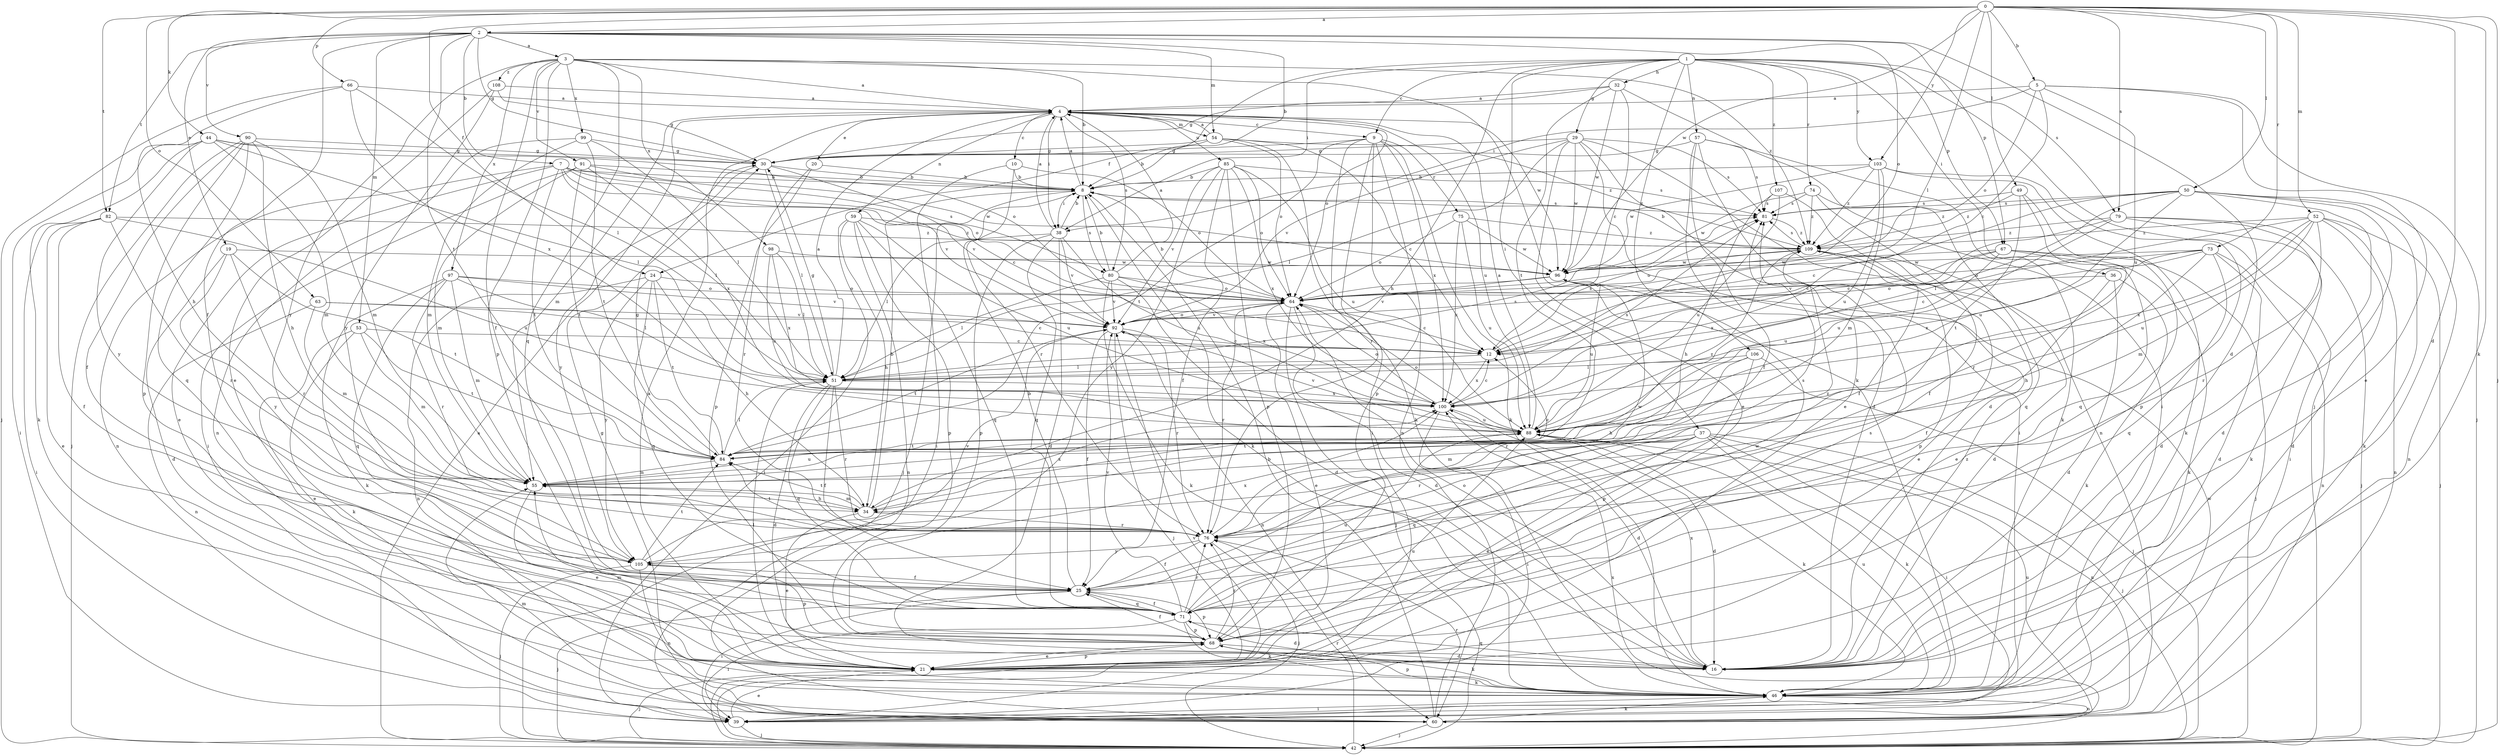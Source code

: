 strict digraph  {
0;
1;
2;
3;
4;
5;
7;
8;
9;
10;
12;
16;
19;
20;
21;
24;
25;
29;
30;
32;
34;
36;
37;
38;
39;
42;
44;
46;
49;
50;
51;
52;
53;
54;
55;
57;
59;
60;
63;
64;
66;
67;
68;
71;
73;
74;
75;
76;
79;
80;
81;
82;
84;
85;
88;
90;
91;
92;
96;
97;
98;
99;
100;
103;
105;
106;
107;
108;
109;
0 -> 2  [label=a];
0 -> 5  [label=b];
0 -> 16  [label=d];
0 -> 24  [label=f];
0 -> 42  [label=j];
0 -> 44  [label=k];
0 -> 46  [label=k];
0 -> 49  [label=l];
0 -> 50  [label=l];
0 -> 51  [label=l];
0 -> 52  [label=m];
0 -> 63  [label=o];
0 -> 66  [label=p];
0 -> 73  [label=r];
0 -> 79  [label=s];
0 -> 82  [label=t];
0 -> 96  [label=w];
0 -> 103  [label=y];
1 -> 9  [label=c];
1 -> 24  [label=f];
1 -> 29  [label=g];
1 -> 32  [label=h];
1 -> 34  [label=h];
1 -> 36  [label=i];
1 -> 37  [label=i];
1 -> 38  [label=i];
1 -> 42  [label=j];
1 -> 57  [label=n];
1 -> 67  [label=p];
1 -> 74  [label=r];
1 -> 79  [label=s];
1 -> 103  [label=y];
1 -> 106  [label=z];
1 -> 107  [label=z];
2 -> 3  [label=a];
2 -> 7  [label=b];
2 -> 8  [label=b];
2 -> 16  [label=d];
2 -> 19  [label=e];
2 -> 25  [label=f];
2 -> 30  [label=g];
2 -> 53  [label=m];
2 -> 54  [label=m];
2 -> 64  [label=o];
2 -> 67  [label=p];
2 -> 82  [label=t];
2 -> 84  [label=t];
2 -> 90  [label=v];
3 -> 4  [label=a];
3 -> 8  [label=b];
3 -> 25  [label=f];
3 -> 46  [label=k];
3 -> 68  [label=p];
3 -> 71  [label=q];
3 -> 91  [label=v];
3 -> 97  [label=x];
3 -> 98  [label=x];
3 -> 99  [label=x];
3 -> 105  [label=y];
3 -> 108  [label=z];
3 -> 109  [label=z];
4 -> 9  [label=c];
4 -> 10  [label=c];
4 -> 20  [label=e];
4 -> 38  [label=i];
4 -> 54  [label=m];
4 -> 55  [label=m];
4 -> 59  [label=n];
4 -> 64  [label=o];
4 -> 80  [label=s];
4 -> 85  [label=u];
4 -> 88  [label=u];
4 -> 96  [label=w];
5 -> 4  [label=a];
5 -> 12  [label=c];
5 -> 21  [label=e];
5 -> 38  [label=i];
5 -> 42  [label=j];
5 -> 64  [label=o];
5 -> 88  [label=u];
7 -> 8  [label=b];
7 -> 12  [label=c];
7 -> 21  [label=e];
7 -> 51  [label=l];
7 -> 60  [label=n];
7 -> 64  [label=o];
7 -> 80  [label=s];
7 -> 84  [label=t];
7 -> 92  [label=v];
8 -> 4  [label=a];
8 -> 38  [label=i];
8 -> 42  [label=j];
8 -> 46  [label=k];
8 -> 80  [label=s];
8 -> 81  [label=s];
9 -> 30  [label=g];
9 -> 39  [label=i];
9 -> 46  [label=k];
9 -> 60  [label=n];
9 -> 68  [label=p];
9 -> 75  [label=r];
9 -> 76  [label=r];
9 -> 84  [label=t];
9 -> 100  [label=x];
10 -> 8  [label=b];
10 -> 39  [label=i];
10 -> 64  [label=o];
10 -> 76  [label=r];
12 -> 51  [label=l];
12 -> 81  [label=s];
12 -> 100  [label=x];
16 -> 64  [label=o];
16 -> 71  [label=q];
16 -> 100  [label=x];
16 -> 109  [label=z];
19 -> 16  [label=d];
19 -> 76  [label=r];
19 -> 84  [label=t];
19 -> 96  [label=w];
19 -> 105  [label=y];
20 -> 8  [label=b];
20 -> 68  [label=p];
20 -> 76  [label=r];
21 -> 4  [label=a];
21 -> 42  [label=j];
21 -> 46  [label=k];
21 -> 51  [label=l];
21 -> 55  [label=m];
21 -> 68  [label=p];
21 -> 88  [label=u];
24 -> 34  [label=h];
24 -> 60  [label=n];
24 -> 64  [label=o];
24 -> 71  [label=q];
24 -> 84  [label=t];
24 -> 105  [label=y];
25 -> 8  [label=b];
25 -> 39  [label=i];
25 -> 42  [label=j];
25 -> 68  [label=p];
25 -> 71  [label=q];
29 -> 16  [label=d];
29 -> 21  [label=e];
29 -> 30  [label=g];
29 -> 39  [label=i];
29 -> 51  [label=l];
29 -> 60  [label=n];
29 -> 81  [label=s];
29 -> 92  [label=v];
29 -> 96  [label=w];
30 -> 8  [label=b];
30 -> 51  [label=l];
30 -> 92  [label=v];
30 -> 105  [label=y];
32 -> 4  [label=a];
32 -> 12  [label=c];
32 -> 30  [label=g];
32 -> 39  [label=i];
32 -> 84  [label=t];
32 -> 96  [label=w];
34 -> 8  [label=b];
34 -> 21  [label=e];
34 -> 55  [label=m];
34 -> 76  [label=r];
34 -> 84  [label=t];
34 -> 100  [label=x];
36 -> 16  [label=d];
36 -> 25  [label=f];
36 -> 46  [label=k];
36 -> 64  [label=o];
37 -> 21  [label=e];
37 -> 39  [label=i];
37 -> 42  [label=j];
37 -> 46  [label=k];
37 -> 55  [label=m];
37 -> 60  [label=n];
37 -> 71  [label=q];
37 -> 76  [label=r];
37 -> 84  [label=t];
38 -> 4  [label=a];
38 -> 8  [label=b];
38 -> 16  [label=d];
38 -> 51  [label=l];
38 -> 68  [label=p];
38 -> 71  [label=q];
38 -> 88  [label=u];
38 -> 92  [label=v];
39 -> 21  [label=e];
39 -> 42  [label=j];
39 -> 96  [label=w];
42 -> 4  [label=a];
42 -> 76  [label=r];
42 -> 92  [label=v];
42 -> 100  [label=x];
44 -> 30  [label=g];
44 -> 39  [label=i];
44 -> 46  [label=k];
44 -> 51  [label=l];
44 -> 55  [label=m];
44 -> 64  [label=o];
44 -> 105  [label=y];
46 -> 30  [label=g];
46 -> 39  [label=i];
46 -> 60  [label=n];
46 -> 68  [label=p];
46 -> 88  [label=u];
49 -> 71  [label=q];
49 -> 76  [label=r];
49 -> 81  [label=s];
49 -> 84  [label=t];
49 -> 109  [label=z];
50 -> 12  [label=c];
50 -> 16  [label=d];
50 -> 39  [label=i];
50 -> 46  [label=k];
50 -> 51  [label=l];
50 -> 60  [label=n];
50 -> 81  [label=s];
50 -> 88  [label=u];
50 -> 109  [label=z];
51 -> 4  [label=a];
51 -> 16  [label=d];
51 -> 25  [label=f];
51 -> 30  [label=g];
51 -> 71  [label=q];
51 -> 76  [label=r];
51 -> 81  [label=s];
51 -> 100  [label=x];
52 -> 12  [label=c];
52 -> 16  [label=d];
52 -> 42  [label=j];
52 -> 55  [label=m];
52 -> 60  [label=n];
52 -> 76  [label=r];
52 -> 88  [label=u];
52 -> 100  [label=x];
52 -> 109  [label=z];
53 -> 12  [label=c];
53 -> 21  [label=e];
53 -> 46  [label=k];
53 -> 55  [label=m];
53 -> 84  [label=t];
54 -> 4  [label=a];
54 -> 8  [label=b];
54 -> 12  [label=c];
54 -> 30  [label=g];
54 -> 46  [label=k];
54 -> 64  [label=o];
54 -> 109  [label=z];
55 -> 12  [label=c];
55 -> 21  [label=e];
55 -> 34  [label=h];
55 -> 88  [label=u];
57 -> 16  [label=d];
57 -> 21  [label=e];
57 -> 25  [label=f];
57 -> 30  [label=g];
57 -> 46  [label=k];
57 -> 81  [label=s];
59 -> 34  [label=h];
59 -> 39  [label=i];
59 -> 60  [label=n];
59 -> 68  [label=p];
59 -> 71  [label=q];
59 -> 88  [label=u];
59 -> 109  [label=z];
60 -> 8  [label=b];
60 -> 42  [label=j];
60 -> 46  [label=k];
60 -> 55  [label=m];
60 -> 76  [label=r];
60 -> 88  [label=u];
63 -> 12  [label=c];
63 -> 55  [label=m];
63 -> 60  [label=n];
63 -> 92  [label=v];
64 -> 8  [label=b];
64 -> 12  [label=c];
64 -> 16  [label=d];
64 -> 21  [label=e];
64 -> 42  [label=j];
64 -> 76  [label=r];
64 -> 92  [label=v];
66 -> 4  [label=a];
66 -> 34  [label=h];
66 -> 42  [label=j];
66 -> 51  [label=l];
66 -> 100  [label=x];
67 -> 21  [label=e];
67 -> 42  [label=j];
67 -> 46  [label=k];
67 -> 88  [label=u];
67 -> 92  [label=v];
67 -> 96  [label=w];
67 -> 100  [label=x];
68 -> 16  [label=d];
68 -> 21  [label=e];
68 -> 25  [label=f];
68 -> 46  [label=k];
68 -> 76  [label=r];
68 -> 81  [label=s];
71 -> 16  [label=d];
71 -> 25  [label=f];
71 -> 39  [label=i];
71 -> 46  [label=k];
71 -> 68  [label=p];
71 -> 76  [label=r];
71 -> 88  [label=u];
71 -> 92  [label=v];
71 -> 96  [label=w];
73 -> 12  [label=c];
73 -> 16  [label=d];
73 -> 34  [label=h];
73 -> 60  [label=n];
73 -> 64  [label=o];
73 -> 71  [label=q];
73 -> 96  [label=w];
73 -> 100  [label=x];
74 -> 25  [label=f];
74 -> 71  [label=q];
74 -> 81  [label=s];
74 -> 96  [label=w];
74 -> 109  [label=z];
75 -> 64  [label=o];
75 -> 88  [label=u];
75 -> 96  [label=w];
75 -> 100  [label=x];
75 -> 109  [label=z];
76 -> 25  [label=f];
76 -> 42  [label=j];
76 -> 81  [label=s];
76 -> 84  [label=t];
76 -> 96  [label=w];
76 -> 105  [label=y];
76 -> 109  [label=z];
79 -> 12  [label=c];
79 -> 16  [label=d];
79 -> 42  [label=j];
79 -> 46  [label=k];
79 -> 88  [label=u];
79 -> 109  [label=z];
80 -> 4  [label=a];
80 -> 8  [label=b];
80 -> 16  [label=d];
80 -> 46  [label=k];
80 -> 51  [label=l];
80 -> 64  [label=o];
80 -> 92  [label=v];
80 -> 100  [label=x];
81 -> 109  [label=z];
82 -> 21  [label=e];
82 -> 25  [label=f];
82 -> 39  [label=i];
82 -> 76  [label=r];
82 -> 88  [label=u];
82 -> 109  [label=z];
84 -> 30  [label=g];
84 -> 51  [label=l];
84 -> 55  [label=m];
84 -> 109  [label=z];
85 -> 8  [label=b];
85 -> 25  [label=f];
85 -> 64  [label=o];
85 -> 68  [label=p];
85 -> 81  [label=s];
85 -> 88  [label=u];
85 -> 92  [label=v];
85 -> 100  [label=x];
85 -> 105  [label=y];
88 -> 4  [label=a];
88 -> 16  [label=d];
88 -> 46  [label=k];
88 -> 64  [label=o];
88 -> 84  [label=t];
88 -> 92  [label=v];
90 -> 25  [label=f];
90 -> 30  [label=g];
90 -> 34  [label=h];
90 -> 42  [label=j];
90 -> 55  [label=m];
90 -> 68  [label=p];
90 -> 71  [label=q];
91 -> 8  [label=b];
91 -> 39  [label=i];
91 -> 55  [label=m];
91 -> 84  [label=t];
91 -> 96  [label=w];
91 -> 100  [label=x];
92 -> 12  [label=c];
92 -> 25  [label=f];
92 -> 42  [label=j];
92 -> 60  [label=n];
92 -> 64  [label=o];
92 -> 76  [label=r];
92 -> 84  [label=t];
96 -> 64  [label=o];
96 -> 88  [label=u];
96 -> 92  [label=v];
97 -> 46  [label=k];
97 -> 51  [label=l];
97 -> 55  [label=m];
97 -> 64  [label=o];
97 -> 71  [label=q];
97 -> 76  [label=r];
97 -> 92  [label=v];
98 -> 51  [label=l];
98 -> 88  [label=u];
98 -> 96  [label=w];
98 -> 100  [label=x];
99 -> 30  [label=g];
99 -> 51  [label=l];
99 -> 55  [label=m];
99 -> 60  [label=n];
99 -> 84  [label=t];
100 -> 12  [label=c];
100 -> 16  [label=d];
100 -> 39  [label=i];
100 -> 64  [label=o];
100 -> 81  [label=s];
100 -> 88  [label=u];
103 -> 8  [label=b];
103 -> 46  [label=k];
103 -> 55  [label=m];
103 -> 68  [label=p];
103 -> 88  [label=u];
103 -> 96  [label=w];
103 -> 109  [label=z];
105 -> 25  [label=f];
105 -> 42  [label=j];
105 -> 60  [label=n];
105 -> 68  [label=p];
105 -> 84  [label=t];
105 -> 92  [label=v];
105 -> 100  [label=x];
106 -> 34  [label=h];
106 -> 42  [label=j];
106 -> 51  [label=l];
106 -> 68  [label=p];
106 -> 76  [label=r];
107 -> 25  [label=f];
107 -> 34  [label=h];
107 -> 81  [label=s];
107 -> 88  [label=u];
108 -> 4  [label=a];
108 -> 21  [label=e];
108 -> 30  [label=g];
108 -> 105  [label=y];
109 -> 8  [label=b];
109 -> 16  [label=d];
109 -> 21  [label=e];
109 -> 64  [label=o];
109 -> 68  [label=p];
109 -> 81  [label=s];
109 -> 96  [label=w];
}
